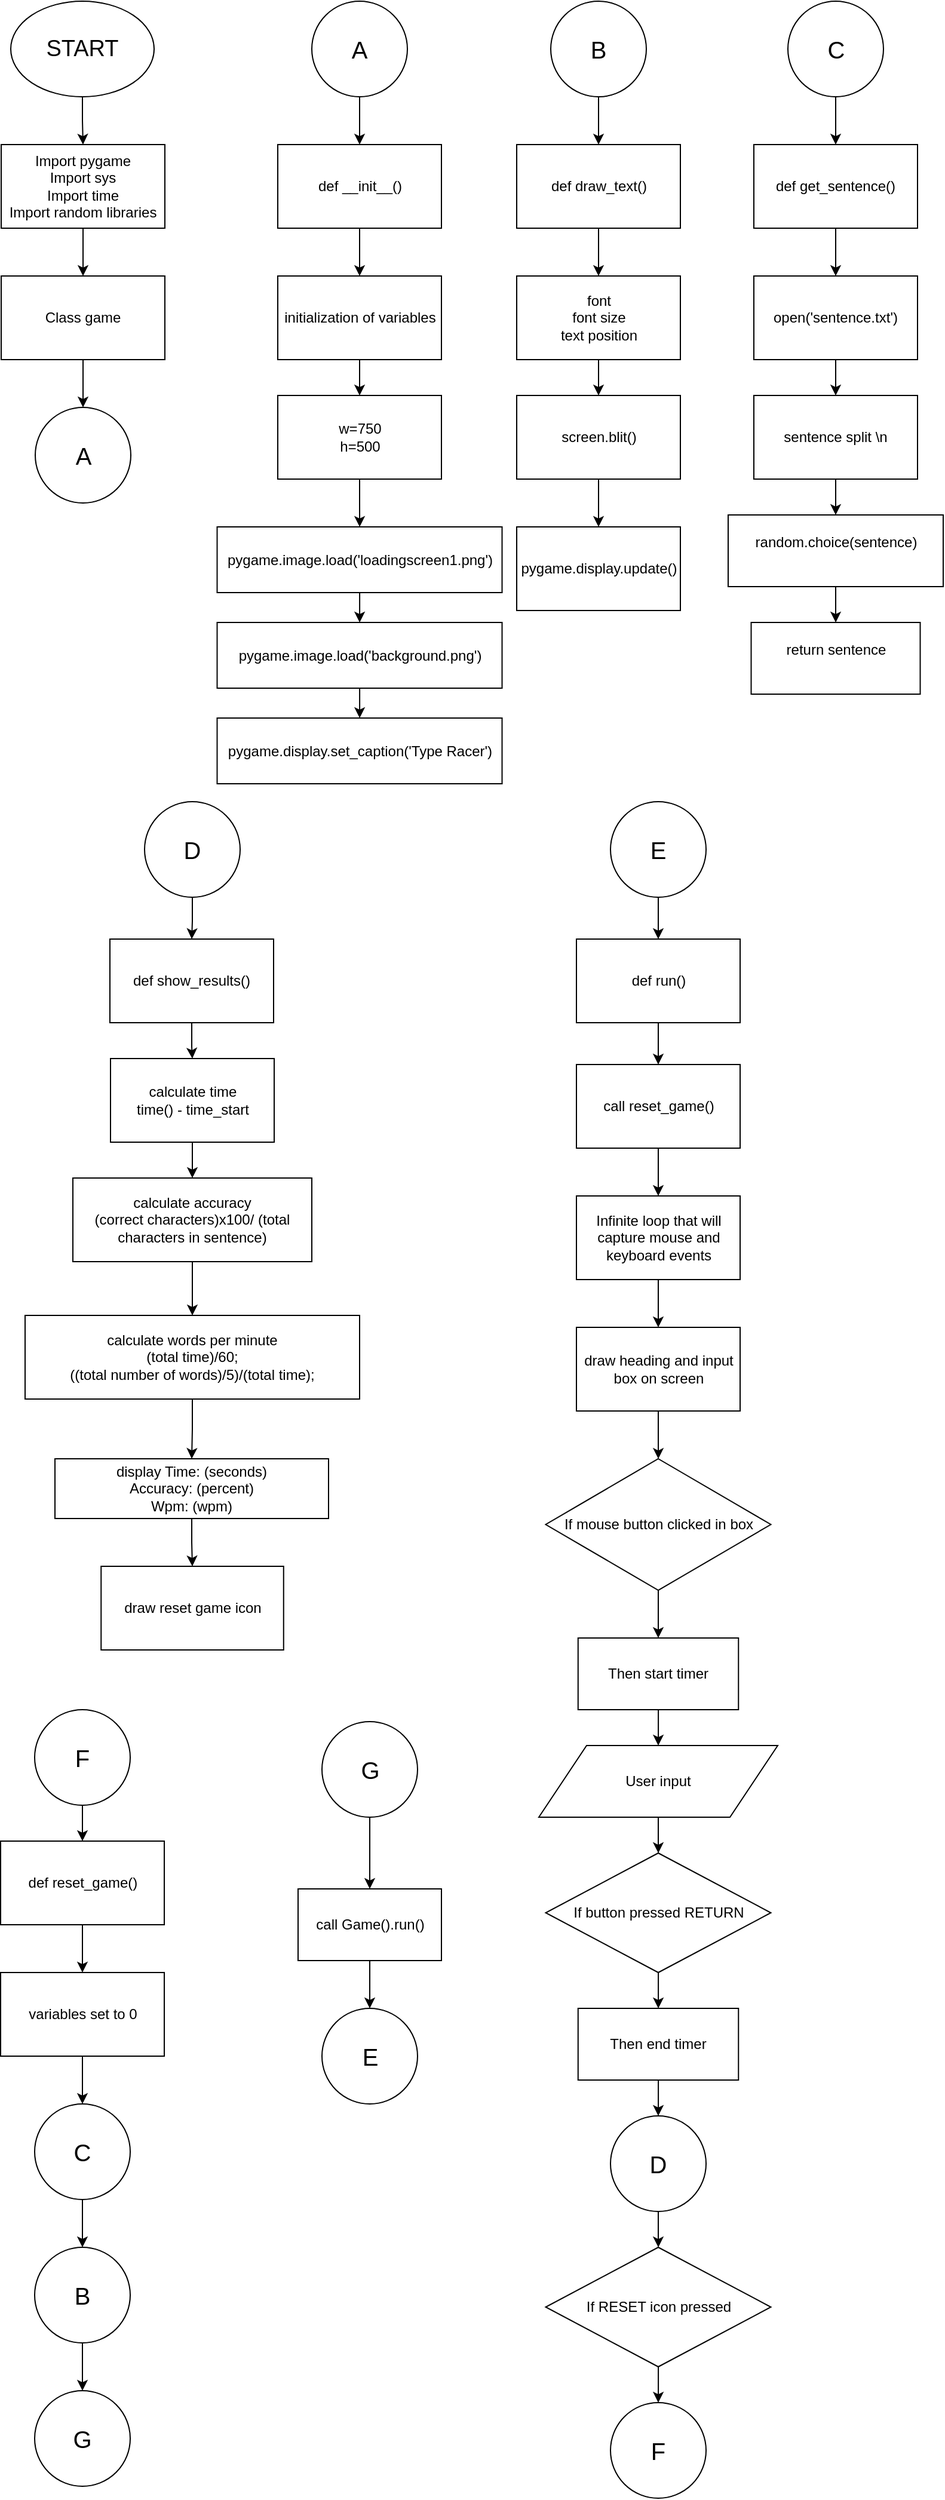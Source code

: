 <mxfile version="13.0.7" type="device"><diagram id="Ktbsh1ETx27omo77JLPU" name="Page-1"><mxGraphModel dx="1422" dy="763" grid="1" gridSize="10" guides="1" tooltips="1" connect="1" arrows="1" fold="1" page="1" pageScale="1" pageWidth="850" pageHeight="1100" math="0" shadow="0"><root><mxCell id="0"/><mxCell id="1" parent="0"/><mxCell id="K5oE1wt3HHtnrQfhSlXx-5" style="edgeStyle=orthogonalEdgeStyle;rounded=0;orthogonalLoop=1;jettySize=auto;html=1;" edge="1" parent="1" source="K5oE1wt3HHtnrQfhSlXx-1" target="K5oE1wt3HHtnrQfhSlXx-4"><mxGeometry relative="1" as="geometry"/></mxCell><mxCell id="K5oE1wt3HHtnrQfhSlXx-1" value="&lt;font style=&quot;font-size: 19px&quot;&gt;START&lt;/font&gt;" style="ellipse;whiteSpace=wrap;html=1;" vertex="1" parent="1"><mxGeometry x="38" y="20" width="120" height="80" as="geometry"/></mxCell><mxCell id="K5oE1wt3HHtnrQfhSlXx-7" value="" style="edgeStyle=orthogonalEdgeStyle;rounded=0;orthogonalLoop=1;jettySize=auto;html=1;" edge="1" parent="1" source="K5oE1wt3HHtnrQfhSlXx-4" target="K5oE1wt3HHtnrQfhSlXx-6"><mxGeometry relative="1" as="geometry"/></mxCell><mxCell id="K5oE1wt3HHtnrQfhSlXx-4" value="&lt;div&gt;Import pygame&lt;/div&gt;&lt;div&gt;Import sys&lt;/div&gt;&lt;div&gt;Import time&lt;/div&gt;&lt;div&gt;Import random libraries&lt;br&gt;&lt;/div&gt;" style="rounded=0;whiteSpace=wrap;html=1;" vertex="1" parent="1"><mxGeometry x="30" y="140" width="137" height="70" as="geometry"/></mxCell><mxCell id="K5oE1wt3HHtnrQfhSlXx-9" style="edgeStyle=orthogonalEdgeStyle;rounded=0;orthogonalLoop=1;jettySize=auto;html=1;" edge="1" parent="1" source="K5oE1wt3HHtnrQfhSlXx-6" target="K5oE1wt3HHtnrQfhSlXx-8"><mxGeometry relative="1" as="geometry"/></mxCell><mxCell id="K5oE1wt3HHtnrQfhSlXx-6" value="Class game" style="rounded=0;whiteSpace=wrap;html=1;" vertex="1" parent="1"><mxGeometry x="30" y="250" width="137" height="70" as="geometry"/></mxCell><mxCell id="K5oE1wt3HHtnrQfhSlXx-8" value="&lt;font style=&quot;font-size: 20px&quot;&gt;A&lt;/font&gt;" style="ellipse;whiteSpace=wrap;html=1;aspect=fixed;" vertex="1" parent="1"><mxGeometry x="58.5" y="360" width="80" height="80" as="geometry"/></mxCell><mxCell id="K5oE1wt3HHtnrQfhSlXx-15" style="edgeStyle=orthogonalEdgeStyle;rounded=0;orthogonalLoop=1;jettySize=auto;html=1;entryX=0.5;entryY=0;entryDx=0;entryDy=0;" edge="1" parent="1" source="K5oE1wt3HHtnrQfhSlXx-10" target="K5oE1wt3HHtnrQfhSlXx-13"><mxGeometry relative="1" as="geometry"/></mxCell><mxCell id="K5oE1wt3HHtnrQfhSlXx-10" value="&lt;font style=&quot;font-size: 20px&quot;&gt;A&lt;/font&gt;" style="ellipse;whiteSpace=wrap;html=1;aspect=fixed;" vertex="1" parent="1"><mxGeometry x="290" y="20" width="80" height="80" as="geometry"/></mxCell><mxCell id="K5oE1wt3HHtnrQfhSlXx-17" value="" style="edgeStyle=orthogonalEdgeStyle;rounded=0;orthogonalLoop=1;jettySize=auto;html=1;" edge="1" parent="1" source="K5oE1wt3HHtnrQfhSlXx-13" target="K5oE1wt3HHtnrQfhSlXx-16"><mxGeometry relative="1" as="geometry"/></mxCell><mxCell id="K5oE1wt3HHtnrQfhSlXx-13" value="def __init__()" style="rounded=0;whiteSpace=wrap;html=1;" vertex="1" parent="1"><mxGeometry x="261.5" y="140" width="137" height="70" as="geometry"/></mxCell><mxCell id="K5oE1wt3HHtnrQfhSlXx-46" value="" style="edgeStyle=orthogonalEdgeStyle;rounded=0;orthogonalLoop=1;jettySize=auto;html=1;" edge="1" parent="1" source="K5oE1wt3HHtnrQfhSlXx-16" target="K5oE1wt3HHtnrQfhSlXx-45"><mxGeometry relative="1" as="geometry"/></mxCell><mxCell id="K5oE1wt3HHtnrQfhSlXx-16" value="initialization of variables" style="rounded=0;whiteSpace=wrap;html=1;" vertex="1" parent="1"><mxGeometry x="261.5" y="250" width="137" height="70" as="geometry"/></mxCell><mxCell id="K5oE1wt3HHtnrQfhSlXx-48" value="" style="edgeStyle=orthogonalEdgeStyle;rounded=0;orthogonalLoop=1;jettySize=auto;html=1;" edge="1" parent="1" source="K5oE1wt3HHtnrQfhSlXx-45" target="K5oE1wt3HHtnrQfhSlXx-47"><mxGeometry relative="1" as="geometry"/></mxCell><mxCell id="K5oE1wt3HHtnrQfhSlXx-45" value="&lt;div&gt;w=750&lt;/div&gt;&lt;div&gt;h=500&lt;br&gt;&lt;/div&gt;" style="rounded=0;whiteSpace=wrap;html=1;" vertex="1" parent="1"><mxGeometry x="261.5" y="350" width="137" height="70" as="geometry"/></mxCell><mxCell id="K5oE1wt3HHtnrQfhSlXx-50" value="" style="edgeStyle=orthogonalEdgeStyle;rounded=0;orthogonalLoop=1;jettySize=auto;html=1;" edge="1" parent="1" source="K5oE1wt3HHtnrQfhSlXx-47" target="K5oE1wt3HHtnrQfhSlXx-49"><mxGeometry relative="1" as="geometry"/></mxCell><mxCell id="K5oE1wt3HHtnrQfhSlXx-47" value="pygame.image.load('loadingscreen1.png')" style="rounded=0;whiteSpace=wrap;html=1;" vertex="1" parent="1"><mxGeometry x="210.75" y="460" width="238.5" height="55" as="geometry"/></mxCell><mxCell id="K5oE1wt3HHtnrQfhSlXx-52" value="" style="edgeStyle=orthogonalEdgeStyle;rounded=0;orthogonalLoop=1;jettySize=auto;html=1;" edge="1" parent="1" source="K5oE1wt3HHtnrQfhSlXx-49" target="K5oE1wt3HHtnrQfhSlXx-51"><mxGeometry relative="1" as="geometry"/></mxCell><mxCell id="K5oE1wt3HHtnrQfhSlXx-49" value="pygame.image.load('background.png')" style="rounded=0;whiteSpace=wrap;html=1;" vertex="1" parent="1"><mxGeometry x="210.75" y="540" width="238.5" height="55" as="geometry"/></mxCell><mxCell id="K5oE1wt3HHtnrQfhSlXx-51" value="pygame.display.set_caption('Type Racer')" style="rounded=0;whiteSpace=wrap;html=1;" vertex="1" parent="1"><mxGeometry x="210.75" y="620" width="238.5" height="55" as="geometry"/></mxCell><mxCell id="K5oE1wt3HHtnrQfhSlXx-23" style="edgeStyle=orthogonalEdgeStyle;rounded=0;orthogonalLoop=1;jettySize=auto;html=1;entryX=0.5;entryY=0;entryDx=0;entryDy=0;" edge="1" parent="1" source="K5oE1wt3HHtnrQfhSlXx-18" target="K5oE1wt3HHtnrQfhSlXx-21"><mxGeometry relative="1" as="geometry"/></mxCell><mxCell id="K5oE1wt3HHtnrQfhSlXx-18" value="&lt;font style=&quot;font-size: 20px&quot;&gt;B&lt;/font&gt;" style="ellipse;whiteSpace=wrap;html=1;aspect=fixed;" vertex="1" parent="1"><mxGeometry x="490" y="20" width="80" height="80" as="geometry"/></mxCell><mxCell id="K5oE1wt3HHtnrQfhSlXx-25" value="" style="edgeStyle=orthogonalEdgeStyle;rounded=0;orthogonalLoop=1;jettySize=auto;html=1;" edge="1" parent="1" source="K5oE1wt3HHtnrQfhSlXx-21" target="K5oE1wt3HHtnrQfhSlXx-24"><mxGeometry relative="1" as="geometry"/></mxCell><mxCell id="K5oE1wt3HHtnrQfhSlXx-21" value="def draw_text()" style="rounded=0;whiteSpace=wrap;html=1;" vertex="1" parent="1"><mxGeometry x="461.5" y="140" width="137" height="70" as="geometry"/></mxCell><mxCell id="K5oE1wt3HHtnrQfhSlXx-41" value="" style="edgeStyle=orthogonalEdgeStyle;rounded=0;orthogonalLoop=1;jettySize=auto;html=1;" edge="1" parent="1" source="K5oE1wt3HHtnrQfhSlXx-24" target="K5oE1wt3HHtnrQfhSlXx-40"><mxGeometry relative="1" as="geometry"/></mxCell><mxCell id="K5oE1wt3HHtnrQfhSlXx-24" value="&lt;div&gt;font&lt;/div&gt;&lt;div&gt;font size&lt;br&gt;&lt;/div&gt;&lt;div&gt;text position&lt;br&gt;&lt;/div&gt;" style="rounded=0;whiteSpace=wrap;html=1;" vertex="1" parent="1"><mxGeometry x="461.5" y="250" width="137" height="70" as="geometry"/></mxCell><mxCell id="K5oE1wt3HHtnrQfhSlXx-44" value="" style="edgeStyle=orthogonalEdgeStyle;rounded=0;orthogonalLoop=1;jettySize=auto;html=1;" edge="1" parent="1" source="K5oE1wt3HHtnrQfhSlXx-40" target="K5oE1wt3HHtnrQfhSlXx-43"><mxGeometry relative="1" as="geometry"/></mxCell><mxCell id="K5oE1wt3HHtnrQfhSlXx-40" value="screen.blit()" style="rounded=0;whiteSpace=wrap;html=1;" vertex="1" parent="1"><mxGeometry x="461.5" y="350" width="137" height="70" as="geometry"/></mxCell><mxCell id="K5oE1wt3HHtnrQfhSlXx-43" value="pygame.display.update()" style="rounded=0;whiteSpace=wrap;html=1;" vertex="1" parent="1"><mxGeometry x="461.5" y="460" width="137" height="70" as="geometry"/></mxCell><mxCell id="K5oE1wt3HHtnrQfhSlXx-29" style="edgeStyle=orthogonalEdgeStyle;rounded=0;orthogonalLoop=1;jettySize=auto;html=1;entryX=0.5;entryY=0;entryDx=0;entryDy=0;" edge="1" parent="1" source="K5oE1wt3HHtnrQfhSlXx-30" target="K5oE1wt3HHtnrQfhSlXx-32"><mxGeometry relative="1" as="geometry"/></mxCell><mxCell id="K5oE1wt3HHtnrQfhSlXx-30" value="&lt;font style=&quot;font-size: 20px&quot;&gt;C&lt;/font&gt;" style="ellipse;whiteSpace=wrap;html=1;aspect=fixed;" vertex="1" parent="1"><mxGeometry x="688.5" y="20" width="80" height="80" as="geometry"/></mxCell><mxCell id="K5oE1wt3HHtnrQfhSlXx-31" value="" style="edgeStyle=orthogonalEdgeStyle;rounded=0;orthogonalLoop=1;jettySize=auto;html=1;" edge="1" parent="1" source="K5oE1wt3HHtnrQfhSlXx-32" target="K5oE1wt3HHtnrQfhSlXx-33"><mxGeometry relative="1" as="geometry"/></mxCell><mxCell id="K5oE1wt3HHtnrQfhSlXx-32" value="def get_sentence()" style="rounded=0;whiteSpace=wrap;html=1;" vertex="1" parent="1"><mxGeometry x="660" y="140" width="137" height="70" as="geometry"/></mxCell><mxCell id="K5oE1wt3HHtnrQfhSlXx-35" value="" style="edgeStyle=orthogonalEdgeStyle;rounded=0;orthogonalLoop=1;jettySize=auto;html=1;" edge="1" parent="1" source="K5oE1wt3HHtnrQfhSlXx-33" target="K5oE1wt3HHtnrQfhSlXx-34"><mxGeometry relative="1" as="geometry"/></mxCell><mxCell id="K5oE1wt3HHtnrQfhSlXx-33" value="open('sentence.txt')" style="rounded=0;whiteSpace=wrap;html=1;" vertex="1" parent="1"><mxGeometry x="660" y="250" width="137" height="70" as="geometry"/></mxCell><mxCell id="K5oE1wt3HHtnrQfhSlXx-37" value="" style="edgeStyle=orthogonalEdgeStyle;rounded=0;orthogonalLoop=1;jettySize=auto;html=1;" edge="1" parent="1" source="K5oE1wt3HHtnrQfhSlXx-34" target="K5oE1wt3HHtnrQfhSlXx-36"><mxGeometry relative="1" as="geometry"/></mxCell><mxCell id="K5oE1wt3HHtnrQfhSlXx-34" value="sentence split \n" style="rounded=0;whiteSpace=wrap;html=1;" vertex="1" parent="1"><mxGeometry x="660" y="350" width="137" height="70" as="geometry"/></mxCell><mxCell id="K5oE1wt3HHtnrQfhSlXx-39" value="" style="edgeStyle=orthogonalEdgeStyle;rounded=0;orthogonalLoop=1;jettySize=auto;html=1;" edge="1" parent="1" source="K5oE1wt3HHtnrQfhSlXx-36" target="K5oE1wt3HHtnrQfhSlXx-38"><mxGeometry relative="1" as="geometry"/></mxCell><mxCell id="K5oE1wt3HHtnrQfhSlXx-36" value="&lt;div&gt;random.choice(sentence)&lt;/div&gt;&lt;div&gt;&lt;br&gt;&lt;/div&gt;" style="rounded=0;whiteSpace=wrap;html=1;" vertex="1" parent="1"><mxGeometry x="638.5" y="450" width="180" height="60" as="geometry"/></mxCell><mxCell id="K5oE1wt3HHtnrQfhSlXx-38" value="&lt;div&gt;return sentence&lt;/div&gt;&lt;div&gt;&lt;br&gt;&lt;/div&gt;" style="rounded=0;whiteSpace=wrap;html=1;" vertex="1" parent="1"><mxGeometry x="657.75" y="540" width="141.5" height="60" as="geometry"/></mxCell><mxCell id="K5oE1wt3HHtnrQfhSlXx-57" value="" style="edgeStyle=orthogonalEdgeStyle;rounded=0;orthogonalLoop=1;jettySize=auto;html=1;" edge="1" parent="1" source="K5oE1wt3HHtnrQfhSlXx-53" target="K5oE1wt3HHtnrQfhSlXx-56"><mxGeometry relative="1" as="geometry"/></mxCell><mxCell id="K5oE1wt3HHtnrQfhSlXx-53" value="&lt;font style=&quot;font-size: 20px&quot;&gt;D&lt;/font&gt;" style="ellipse;whiteSpace=wrap;html=1;aspect=fixed;" vertex="1" parent="1"><mxGeometry x="150" y="690" width="80" height="80" as="geometry"/></mxCell><mxCell id="K5oE1wt3HHtnrQfhSlXx-59" value="" style="edgeStyle=orthogonalEdgeStyle;rounded=0;orthogonalLoop=1;jettySize=auto;html=1;" edge="1" parent="1" source="K5oE1wt3HHtnrQfhSlXx-56" target="K5oE1wt3HHtnrQfhSlXx-58"><mxGeometry relative="1" as="geometry"/></mxCell><mxCell id="K5oE1wt3HHtnrQfhSlXx-56" value="def show_results()" style="rounded=0;whiteSpace=wrap;html=1;" vertex="1" parent="1"><mxGeometry x="121" y="805" width="137" height="70" as="geometry"/></mxCell><mxCell id="K5oE1wt3HHtnrQfhSlXx-61" value="" style="edgeStyle=orthogonalEdgeStyle;rounded=0;orthogonalLoop=1;jettySize=auto;html=1;" edge="1" parent="1" source="K5oE1wt3HHtnrQfhSlXx-58" target="K5oE1wt3HHtnrQfhSlXx-60"><mxGeometry relative="1" as="geometry"/></mxCell><mxCell id="K5oE1wt3HHtnrQfhSlXx-58" value="&lt;div&gt;calculate time&lt;/div&gt;&lt;div&gt;time() - time_start&lt;br&gt;&lt;/div&gt;" style="rounded=0;whiteSpace=wrap;html=1;" vertex="1" parent="1"><mxGeometry x="121.5" y="905" width="137" height="70" as="geometry"/></mxCell><mxCell id="K5oE1wt3HHtnrQfhSlXx-63" value="" style="edgeStyle=orthogonalEdgeStyle;rounded=0;orthogonalLoop=1;jettySize=auto;html=1;" edge="1" parent="1" source="K5oE1wt3HHtnrQfhSlXx-60" target="K5oE1wt3HHtnrQfhSlXx-62"><mxGeometry relative="1" as="geometry"/></mxCell><mxCell id="K5oE1wt3HHtnrQfhSlXx-60" value="&lt;div&gt;calculate accuracy&lt;/div&gt;&lt;div&gt;(correct characters)x100/ (total characters in sentence)&lt;/div&gt;" style="rounded=0;whiteSpace=wrap;html=1;" vertex="1" parent="1"><mxGeometry x="90" y="1005" width="200" height="70" as="geometry"/></mxCell><mxCell id="K5oE1wt3HHtnrQfhSlXx-80" value="" style="edgeStyle=orthogonalEdgeStyle;rounded=0;orthogonalLoop=1;jettySize=auto;html=1;" edge="1" parent="1" source="K5oE1wt3HHtnrQfhSlXx-62" target="K5oE1wt3HHtnrQfhSlXx-79"><mxGeometry relative="1" as="geometry"/></mxCell><mxCell id="K5oE1wt3HHtnrQfhSlXx-62" value="&lt;div&gt;calculate words per minute&lt;/div&gt;&lt;div&gt;(total time)/60;&lt;br&gt;((total number of words)/5)/(total time);&lt;br&gt;&lt;/div&gt;" style="rounded=0;whiteSpace=wrap;html=1;" vertex="1" parent="1"><mxGeometry x="50" y="1120" width="280" height="70" as="geometry"/></mxCell><mxCell id="K5oE1wt3HHtnrQfhSlXx-68" value="" style="edgeStyle=orthogonalEdgeStyle;rounded=0;orthogonalLoop=1;jettySize=auto;html=1;" edge="1" parent="1" source="K5oE1wt3HHtnrQfhSlXx-64" target="K5oE1wt3HHtnrQfhSlXx-67"><mxGeometry relative="1" as="geometry"/></mxCell><mxCell id="K5oE1wt3HHtnrQfhSlXx-64" value="&lt;font style=&quot;font-size: 20px&quot;&gt;E&lt;/font&gt;" style="ellipse;whiteSpace=wrap;html=1;aspect=fixed;" vertex="1" parent="1"><mxGeometry x="540" y="690" width="80" height="80" as="geometry"/></mxCell><mxCell id="K5oE1wt3HHtnrQfhSlXx-70" value="" style="edgeStyle=orthogonalEdgeStyle;rounded=0;orthogonalLoop=1;jettySize=auto;html=1;" edge="1" parent="1" source="K5oE1wt3HHtnrQfhSlXx-67" target="K5oE1wt3HHtnrQfhSlXx-69"><mxGeometry relative="1" as="geometry"/></mxCell><mxCell id="K5oE1wt3HHtnrQfhSlXx-67" value="def run()" style="rounded=0;whiteSpace=wrap;html=1;" vertex="1" parent="1"><mxGeometry x="511.5" y="805" width="137" height="70" as="geometry"/></mxCell><mxCell id="K5oE1wt3HHtnrQfhSlXx-72" value="" style="edgeStyle=orthogonalEdgeStyle;rounded=0;orthogonalLoop=1;jettySize=auto;html=1;" edge="1" parent="1" source="K5oE1wt3HHtnrQfhSlXx-69" target="K5oE1wt3HHtnrQfhSlXx-71"><mxGeometry relative="1" as="geometry"/></mxCell><mxCell id="K5oE1wt3HHtnrQfhSlXx-69" value="call reset_game()" style="rounded=0;whiteSpace=wrap;html=1;" vertex="1" parent="1"><mxGeometry x="511.5" y="910" width="137" height="70" as="geometry"/></mxCell><mxCell id="K5oE1wt3HHtnrQfhSlXx-74" value="" style="edgeStyle=orthogonalEdgeStyle;rounded=0;orthogonalLoop=1;jettySize=auto;html=1;" edge="1" parent="1" source="K5oE1wt3HHtnrQfhSlXx-71" target="K5oE1wt3HHtnrQfhSlXx-73"><mxGeometry relative="1" as="geometry"/></mxCell><mxCell id="K5oE1wt3HHtnrQfhSlXx-71" value="Infinite loop that will capture mouse and keyboard events" style="rounded=0;whiteSpace=wrap;html=1;" vertex="1" parent="1"><mxGeometry x="511.5" y="1020" width="137" height="70" as="geometry"/></mxCell><mxCell id="K5oE1wt3HHtnrQfhSlXx-76" value="" style="edgeStyle=orthogonalEdgeStyle;rounded=0;orthogonalLoop=1;jettySize=auto;html=1;" edge="1" parent="1" source="K5oE1wt3HHtnrQfhSlXx-73" target="K5oE1wt3HHtnrQfhSlXx-75"><mxGeometry relative="1" as="geometry"/></mxCell><mxCell id="K5oE1wt3HHtnrQfhSlXx-73" value="draw heading and input box on screen" style="rounded=0;whiteSpace=wrap;html=1;" vertex="1" parent="1"><mxGeometry x="511.5" y="1130" width="137" height="70" as="geometry"/></mxCell><mxCell id="K5oE1wt3HHtnrQfhSlXx-78" value="" style="edgeStyle=orthogonalEdgeStyle;rounded=0;orthogonalLoop=1;jettySize=auto;html=1;" edge="1" parent="1" source="K5oE1wt3HHtnrQfhSlXx-75" target="K5oE1wt3HHtnrQfhSlXx-77"><mxGeometry relative="1" as="geometry"/></mxCell><mxCell id="K5oE1wt3HHtnrQfhSlXx-75" value="If mouse button clicked in box" style="rhombus;whiteSpace=wrap;html=1;fontFamily=Helvetica;fontSize=12;fontColor=#000000;align=center;strokeColor=#000000;fillColor=#ffffff;" vertex="1" parent="1"><mxGeometry x="485.75" y="1240" width="188.5" height="110" as="geometry"/></mxCell><mxCell id="K5oE1wt3HHtnrQfhSlXx-90" value="" style="edgeStyle=orthogonalEdgeStyle;rounded=0;orthogonalLoop=1;jettySize=auto;html=1;" edge="1" parent="1" source="K5oE1wt3HHtnrQfhSlXx-77" target="K5oE1wt3HHtnrQfhSlXx-89"><mxGeometry relative="1" as="geometry"/></mxCell><mxCell id="K5oE1wt3HHtnrQfhSlXx-77" value="Then start timer" style="rounded=0;whiteSpace=wrap;html=1;fontFamily=Helvetica;fontSize=12;fontColor=#000000;align=center;strokeColor=#000000;fillColor=#ffffff;" vertex="1" parent="1"><mxGeometry x="512.88" y="1390" width="134.25" height="60" as="geometry"/></mxCell><mxCell id="K5oE1wt3HHtnrQfhSlXx-88" value="" style="edgeStyle=orthogonalEdgeStyle;rounded=0;orthogonalLoop=1;jettySize=auto;html=1;" edge="1" parent="1" source="K5oE1wt3HHtnrQfhSlXx-83" target="K5oE1wt3HHtnrQfhSlXx-87"><mxGeometry relative="1" as="geometry"/></mxCell><mxCell id="K5oE1wt3HHtnrQfhSlXx-83" value="If button pressed RETURN" style="rhombus;whiteSpace=wrap;html=1;fontFamily=Helvetica;fontSize=12;fontColor=#000000;align=center;strokeColor=#000000;fillColor=#ffffff;" vertex="1" parent="1"><mxGeometry x="485.75" y="1570" width="188.5" height="100" as="geometry"/></mxCell><mxCell id="K5oE1wt3HHtnrQfhSlXx-82" value="" style="edgeStyle=orthogonalEdgeStyle;rounded=0;orthogonalLoop=1;jettySize=auto;html=1;" edge="1" parent="1" source="K5oE1wt3HHtnrQfhSlXx-79" target="K5oE1wt3HHtnrQfhSlXx-81"><mxGeometry relative="1" as="geometry"/></mxCell><mxCell id="K5oE1wt3HHtnrQfhSlXx-79" value="&lt;div&gt;display Time: (seconds)&lt;/div&gt;&lt;div&gt;Accuracy: (percent)&lt;/div&gt;&lt;div&gt;Wpm: (wpm)&lt;br&gt;&lt;/div&gt;" style="rounded=0;whiteSpace=wrap;html=1;" vertex="1" parent="1"><mxGeometry x="75" y="1240" width="229" height="50" as="geometry"/></mxCell><mxCell id="K5oE1wt3HHtnrQfhSlXx-81" value="draw reset game icon" style="rounded=0;whiteSpace=wrap;html=1;" vertex="1" parent="1"><mxGeometry x="113.63" y="1330" width="152.75" height="70" as="geometry"/></mxCell><mxCell id="K5oE1wt3HHtnrQfhSlXx-95" value="" style="edgeStyle=orthogonalEdgeStyle;rounded=0;orthogonalLoop=1;jettySize=auto;html=1;" edge="1" parent="1" source="K5oE1wt3HHtnrQfhSlXx-87" target="K5oE1wt3HHtnrQfhSlXx-94"><mxGeometry relative="1" as="geometry"/></mxCell><mxCell id="K5oE1wt3HHtnrQfhSlXx-87" value="Then end timer" style="rounded=0;whiteSpace=wrap;html=1;fontFamily=Helvetica;fontSize=12;fontColor=#000000;align=center;strokeColor=#000000;fillColor=#ffffff;" vertex="1" parent="1"><mxGeometry x="512.88" y="1700" width="134.25" height="60" as="geometry"/></mxCell><mxCell id="K5oE1wt3HHtnrQfhSlXx-91" value="" style="edgeStyle=orthogonalEdgeStyle;rounded=0;orthogonalLoop=1;jettySize=auto;html=1;" edge="1" parent="1" source="K5oE1wt3HHtnrQfhSlXx-89" target="K5oE1wt3HHtnrQfhSlXx-83"><mxGeometry relative="1" as="geometry"/></mxCell><mxCell id="K5oE1wt3HHtnrQfhSlXx-89" value="User input " style="shape=parallelogram;perimeter=parallelogramPerimeter;whiteSpace=wrap;html=1;" vertex="1" parent="1"><mxGeometry x="480.01" y="1480" width="199.99" height="60" as="geometry"/></mxCell><mxCell id="K5oE1wt3HHtnrQfhSlXx-99" value="" style="edgeStyle=orthogonalEdgeStyle;rounded=0;orthogonalLoop=1;jettySize=auto;html=1;" edge="1" parent="1" source="K5oE1wt3HHtnrQfhSlXx-94" target="K5oE1wt3HHtnrQfhSlXx-98"><mxGeometry relative="1" as="geometry"/></mxCell><mxCell id="K5oE1wt3HHtnrQfhSlXx-94" value="&lt;font style=&quot;font-size: 20px&quot;&gt;D&lt;/font&gt;" style="ellipse;whiteSpace=wrap;html=1;aspect=fixed;" vertex="1" parent="1"><mxGeometry x="540" y="1790" width="80" height="80" as="geometry"/></mxCell><mxCell id="K5oE1wt3HHtnrQfhSlXx-103" style="edgeStyle=orthogonalEdgeStyle;rounded=0;orthogonalLoop=1;jettySize=auto;html=1;" edge="1" parent="1" source="K5oE1wt3HHtnrQfhSlXx-98" target="K5oE1wt3HHtnrQfhSlXx-102"><mxGeometry relative="1" as="geometry"/></mxCell><mxCell id="K5oE1wt3HHtnrQfhSlXx-98" value="If RESET icon pressed" style="rhombus;whiteSpace=wrap;html=1;fontFamily=Helvetica;fontSize=12;fontColor=#000000;align=center;strokeColor=#000000;fillColor=#ffffff;" vertex="1" parent="1"><mxGeometry x="485.75" y="1900" width="188.5" height="100" as="geometry"/></mxCell><mxCell id="K5oE1wt3HHtnrQfhSlXx-102" value="&lt;font style=&quot;font-size: 20px&quot;&gt;F&lt;/font&gt;" style="ellipse;whiteSpace=wrap;html=1;aspect=fixed;" vertex="1" parent="1"><mxGeometry x="540" y="2030" width="80" height="80" as="geometry"/></mxCell><mxCell id="K5oE1wt3HHtnrQfhSlXx-109" style="edgeStyle=orthogonalEdgeStyle;rounded=0;orthogonalLoop=1;jettySize=auto;html=1;" edge="1" parent="1" source="K5oE1wt3HHtnrQfhSlXx-104" target="K5oE1wt3HHtnrQfhSlXx-107"><mxGeometry relative="1" as="geometry"/></mxCell><mxCell id="K5oE1wt3HHtnrQfhSlXx-104" value="&lt;font style=&quot;font-size: 20px&quot;&gt;F&lt;/font&gt;" style="ellipse;whiteSpace=wrap;html=1;aspect=fixed;" vertex="1" parent="1"><mxGeometry x="58" y="1450" width="80" height="80" as="geometry"/></mxCell><mxCell id="K5oE1wt3HHtnrQfhSlXx-111" value="" style="edgeStyle=orthogonalEdgeStyle;rounded=0;orthogonalLoop=1;jettySize=auto;html=1;" edge="1" parent="1" source="K5oE1wt3HHtnrQfhSlXx-107" target="K5oE1wt3HHtnrQfhSlXx-110"><mxGeometry relative="1" as="geometry"/></mxCell><mxCell id="K5oE1wt3HHtnrQfhSlXx-107" value="def reset_game()" style="rounded=0;whiteSpace=wrap;html=1;" vertex="1" parent="1"><mxGeometry x="29.5" y="1560" width="137" height="70" as="geometry"/></mxCell><mxCell id="K5oE1wt3HHtnrQfhSlXx-115" style="edgeStyle=orthogonalEdgeStyle;rounded=0;orthogonalLoop=1;jettySize=auto;html=1;entryX=0.5;entryY=0;entryDx=0;entryDy=0;" edge="1" parent="1" source="K5oE1wt3HHtnrQfhSlXx-110" target="K5oE1wt3HHtnrQfhSlXx-114"><mxGeometry relative="1" as="geometry"/></mxCell><mxCell id="K5oE1wt3HHtnrQfhSlXx-110" value="variables set to 0" style="rounded=0;whiteSpace=wrap;html=1;" vertex="1" parent="1"><mxGeometry x="29.5" y="1670" width="137" height="70" as="geometry"/></mxCell><mxCell id="K5oE1wt3HHtnrQfhSlXx-117" value="" style="edgeStyle=orthogonalEdgeStyle;rounded=0;orthogonalLoop=1;jettySize=auto;html=1;" edge="1" parent="1" source="K5oE1wt3HHtnrQfhSlXx-114" target="K5oE1wt3HHtnrQfhSlXx-116"><mxGeometry relative="1" as="geometry"/></mxCell><mxCell id="K5oE1wt3HHtnrQfhSlXx-114" value="&lt;font style=&quot;font-size: 20px&quot;&gt;C&lt;/font&gt;" style="ellipse;whiteSpace=wrap;html=1;aspect=fixed;" vertex="1" parent="1"><mxGeometry x="58" y="1780" width="80" height="80" as="geometry"/></mxCell><mxCell id="K5oE1wt3HHtnrQfhSlXx-119" value="" style="edgeStyle=orthogonalEdgeStyle;rounded=0;orthogonalLoop=1;jettySize=auto;html=1;" edge="1" parent="1" source="K5oE1wt3HHtnrQfhSlXx-116" target="K5oE1wt3HHtnrQfhSlXx-118"><mxGeometry relative="1" as="geometry"/></mxCell><mxCell id="K5oE1wt3HHtnrQfhSlXx-116" value="&lt;font style=&quot;font-size: 20px&quot;&gt;B&lt;/font&gt;" style="ellipse;whiteSpace=wrap;html=1;aspect=fixed;" vertex="1" parent="1"><mxGeometry x="58" y="1900" width="80" height="80" as="geometry"/></mxCell><mxCell id="K5oE1wt3HHtnrQfhSlXx-118" value="&lt;font style=&quot;font-size: 20px&quot;&gt;G&lt;/font&gt;" style="ellipse;whiteSpace=wrap;html=1;aspect=fixed;" vertex="1" parent="1"><mxGeometry x="58" y="2020" width="80" height="80" as="geometry"/></mxCell><mxCell id="K5oE1wt3HHtnrQfhSlXx-124" style="edgeStyle=orthogonalEdgeStyle;rounded=0;orthogonalLoop=1;jettySize=auto;html=1;" edge="1" parent="1" source="K5oE1wt3HHtnrQfhSlXx-120" target="K5oE1wt3HHtnrQfhSlXx-123"><mxGeometry relative="1" as="geometry"/></mxCell><mxCell id="K5oE1wt3HHtnrQfhSlXx-120" value="&lt;font style=&quot;font-size: 20px&quot;&gt;G&lt;/font&gt;" style="ellipse;whiteSpace=wrap;html=1;aspect=fixed;" vertex="1" parent="1"><mxGeometry x="298.5" y="1460" width="80" height="80" as="geometry"/></mxCell><mxCell id="K5oE1wt3HHtnrQfhSlXx-126" style="edgeStyle=orthogonalEdgeStyle;rounded=0;orthogonalLoop=1;jettySize=auto;html=1;" edge="1" parent="1" source="K5oE1wt3HHtnrQfhSlXx-123" target="K5oE1wt3HHtnrQfhSlXx-125"><mxGeometry relative="1" as="geometry"/></mxCell><mxCell id="K5oE1wt3HHtnrQfhSlXx-123" value="call Game().run()" style="rounded=0;whiteSpace=wrap;html=1;" vertex="1" parent="1"><mxGeometry x="278.5" y="1600" width="120" height="60" as="geometry"/></mxCell><mxCell id="K5oE1wt3HHtnrQfhSlXx-125" value="&lt;font style=&quot;font-size: 20px&quot;&gt;E&lt;/font&gt;" style="ellipse;whiteSpace=wrap;html=1;aspect=fixed;" vertex="1" parent="1"><mxGeometry x="298.5" y="1700" width="80" height="80" as="geometry"/></mxCell></root></mxGraphModel></diagram></mxfile>
